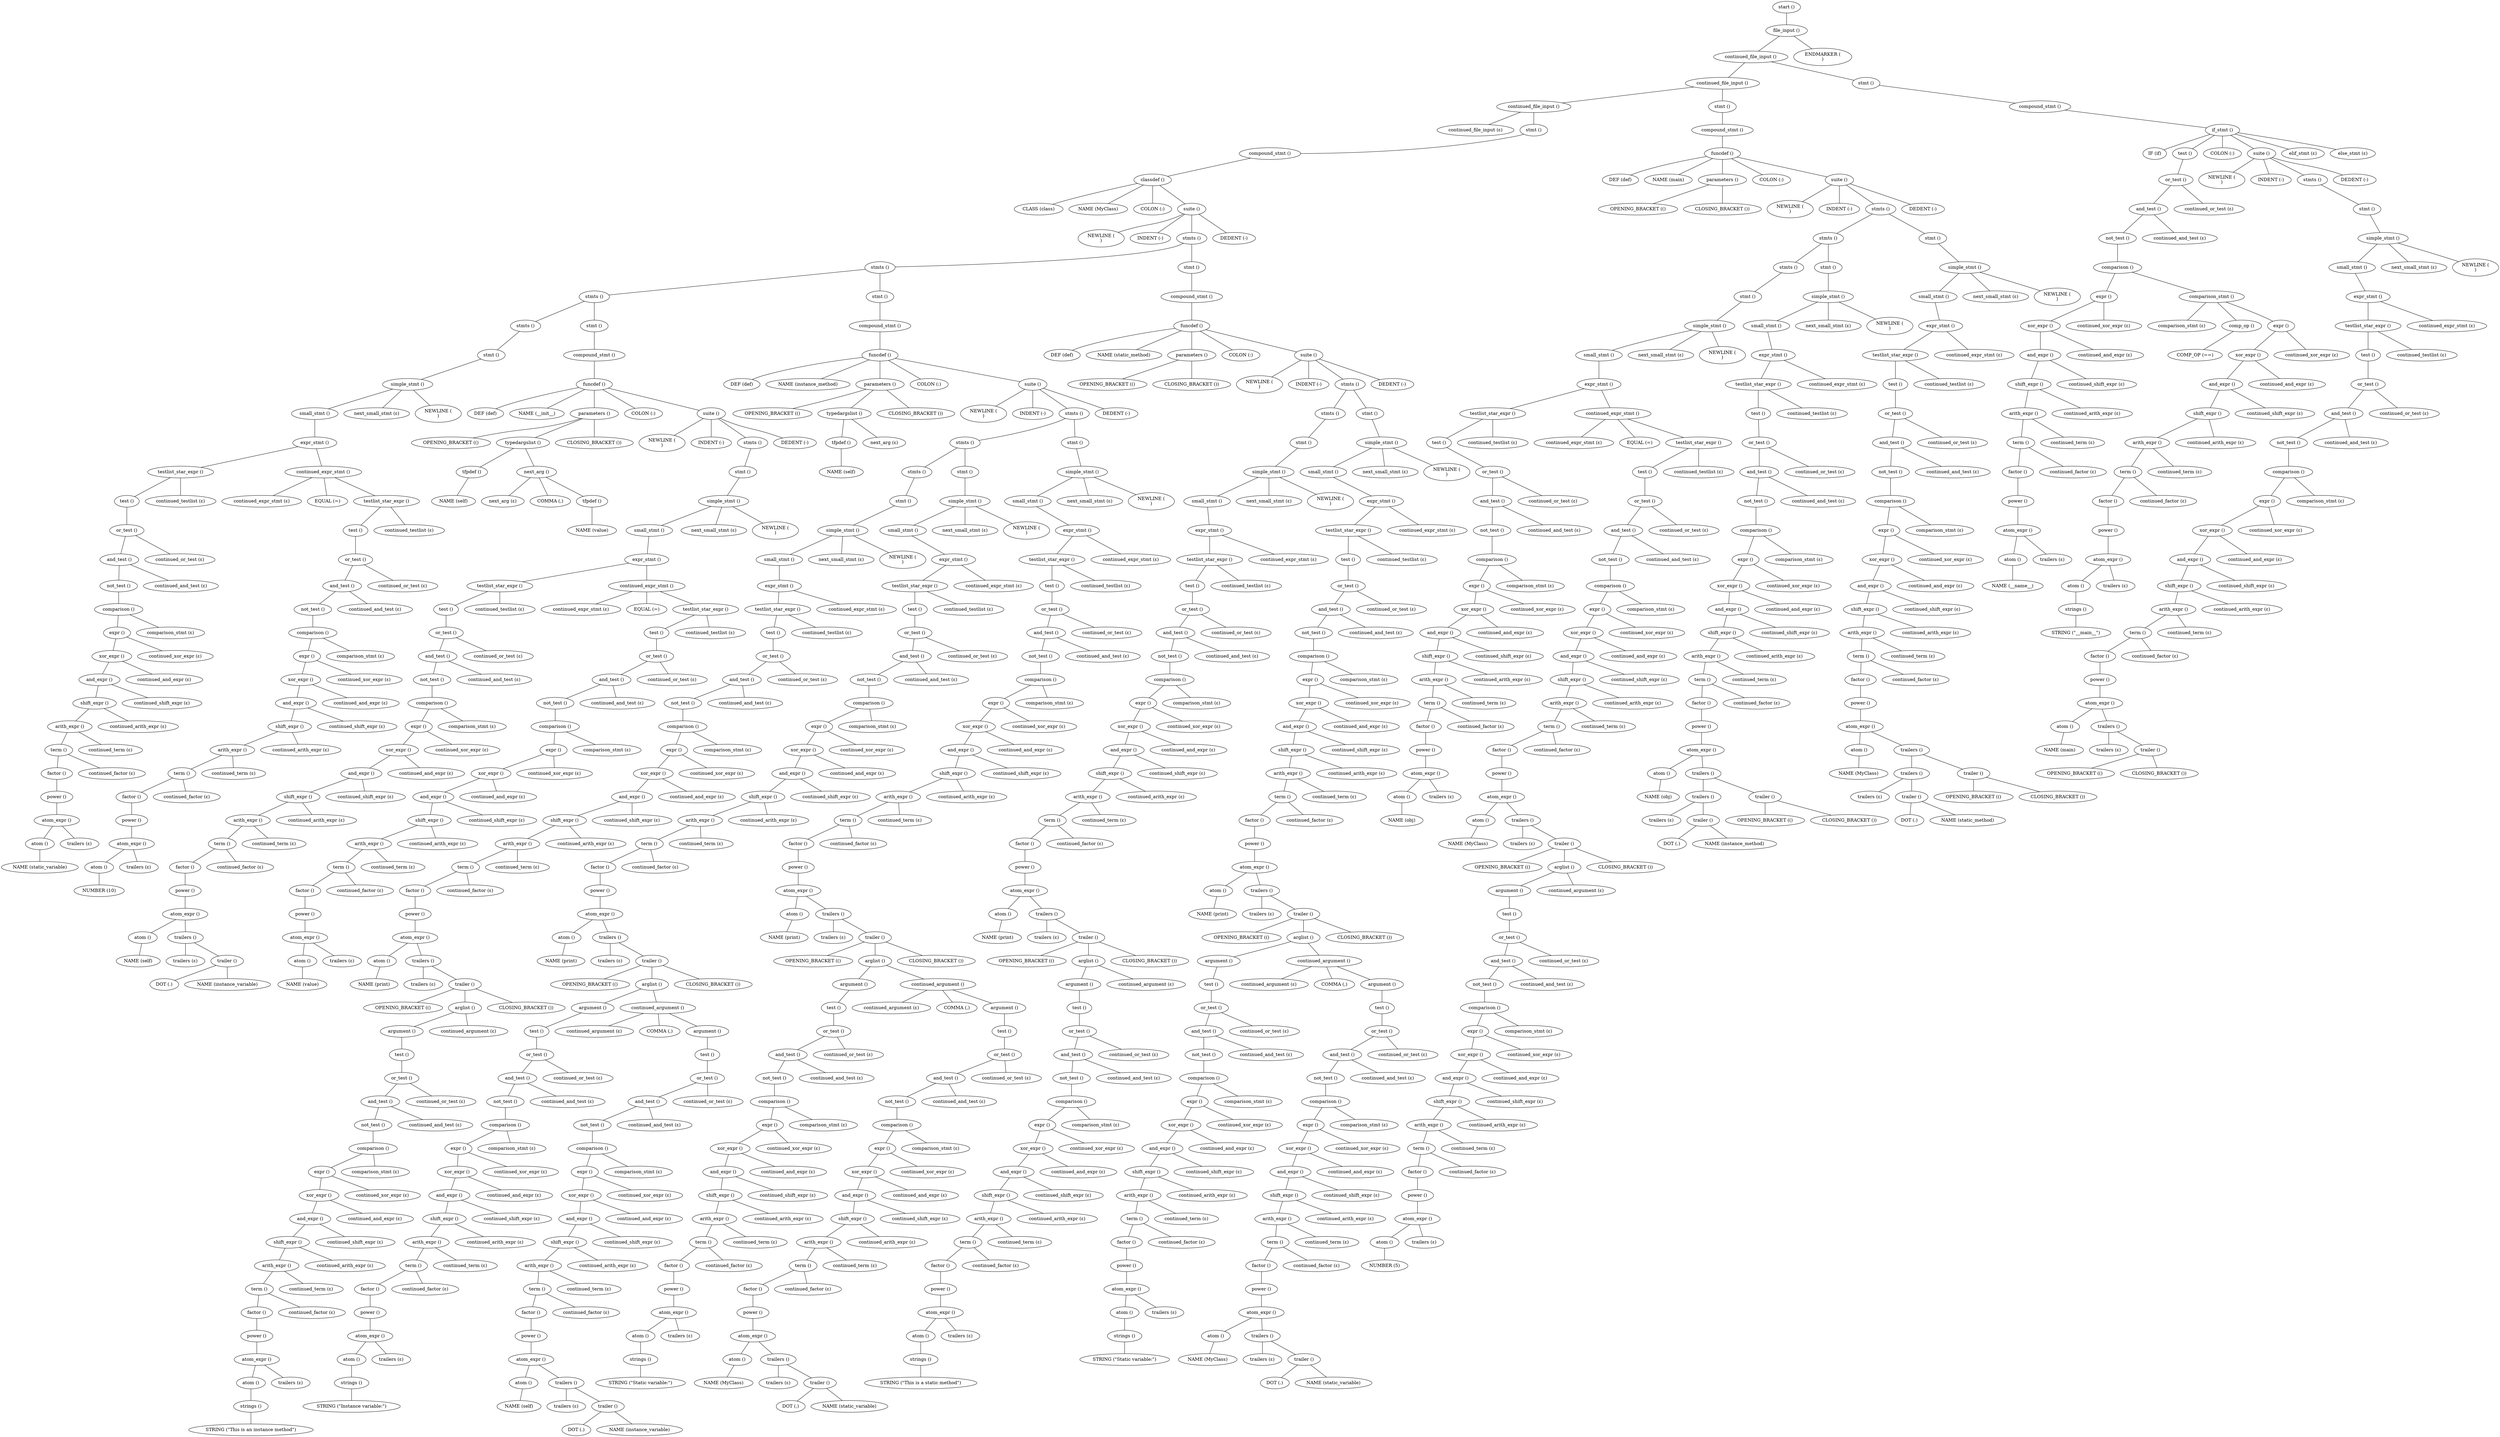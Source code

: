 Graph {
node1 [label="start ()"];
node2 [label="file_input ()"];
node3 [label="continued_file_input ()"];
node4 [label="continued_file_input ()"];
node5 [label="continued_file_input ()"];
node6 [label="continued_file_input (ε)"];
node7 [label="stmt ()"];
node8 [label="compound_stmt ()"];
node9 [label="classdef ()"];
node10 [label="CLASS (class)"];
node11 [label="NAME (MyClass)"];
node12 [label="COLON (:)"];
node13 [label="suite ()"];
node14 [label="NEWLINE (
)"];
node15 [label="INDENT (-)"];
node16 [label="stmts ()"];
node17 [label="stmts ()"];
node18 [label="stmts ()"];
node19 [label="stmts ()"];
node20 [label="stmt ()"];
node21 [label="simple_stmt ()"];
node22 [label="small_stmt ()"];
node23 [label="expr_stmt ()"];
node24 [label="testlist_star_expr ()"];
node25 [label="test ()"];
node26 [label="or_test ()"];
node27 [label="and_test ()"];
node28 [label="not_test ()"];
node29 [label="comparison ()"];
node30 [label="expr ()"];
node31 [label="xor_expr ()"];
node32 [label="and_expr ()"];
node33 [label="shift_expr ()"];
node34 [label="arith_expr ()"];
node35 [label="term ()"];
node36 [label="factor ()"];
node37 [label="power ()"];
node38 [label="atom_expr ()"];
node39 [label="atom ()"];
node40 [label="NAME (static_variable)"];
node41 [label="trailers (ε)"];
node42 [label="continued_factor (ε)"];
node43 [label="continued_term (ε)"];
node44 [label="continued_arith_expr (ε)"];
node45 [label="continued_shift_expr (ε)"];
node46 [label="continued_and_expr (ε)"];
node47 [label="continued_xor_expr (ε)"];
node48 [label="comparison_stmt (ε)"];
node49 [label="continued_and_test (ε)"];
node50 [label="continued_or_test (ε)"];
node51 [label="continued_testlist (ε)"];
node52 [label="continued_expr_stmt ()"];
node53 [label="continued_expr_stmt (ε)"];
node54 [label="EQUAL (=)"];
node55 [label="testlist_star_expr ()"];
node56 [label="test ()"];
node57 [label="or_test ()"];
node58 [label="and_test ()"];
node59 [label="not_test ()"];
node60 [label="comparison ()"];
node61 [label="expr ()"];
node62 [label="xor_expr ()"];
node63 [label="and_expr ()"];
node64 [label="shift_expr ()"];
node65 [label="arith_expr ()"];
node66 [label="term ()"];
node67 [label="factor ()"];
node68 [label="power ()"];
node69 [label="atom_expr ()"];
node70 [label="atom ()"];
node71 [label="NUMBER (10)"];
node72 [label="trailers (ε)"];
node73 [label="continued_factor (ε)"];
node74 [label="continued_term (ε)"];
node75 [label="continued_arith_expr (ε)"];
node76 [label="continued_shift_expr (ε)"];
node77 [label="continued_and_expr (ε)"];
node78 [label="continued_xor_expr (ε)"];
node79 [label="comparison_stmt (ε)"];
node80 [label="continued_and_test (ε)"];
node81 [label="continued_or_test (ε)"];
node82 [label="continued_testlist (ε)"];
node83 [label="next_small_stmt (ε)"];
node84 [label="NEWLINE (
)"];
node85 [label="stmt ()"];
node86 [label="compound_stmt ()"];
node87 [label="funcdef ()"];
node88 [label="DEF (def)"];
node89 [label="NAME (__init__)"];
node90 [label="parameters ()"];
node91 [label="OPENING_BRACKET (()"];
node92 [label="typedargslist ()"];
node93 [label="tfpdef ()"];
node94 [label="NAME (self)"];
node95 [label="next_arg ()"];
node96 [label="next_arg (ε)"];
node97 [label="COMMA (,)"];
node98 [label="tfpdef ()"];
node99 [label="NAME (value)"];
node100 [label="CLOSING_BRACKET ())"];
node101 [label="COLON (:)"];
node102 [label="suite ()"];
node103 [label="NEWLINE (
)"];
node104 [label="INDENT (-)"];
node105 [label="stmts ()"];
node106 [label="stmt ()"];
node107 [label="simple_stmt ()"];
node108 [label="small_stmt ()"];
node109 [label="expr_stmt ()"];
node110 [label="testlist_star_expr ()"];
node111 [label="test ()"];
node112 [label="or_test ()"];
node113 [label="and_test ()"];
node114 [label="not_test ()"];
node115 [label="comparison ()"];
node116 [label="expr ()"];
node117 [label="xor_expr ()"];
node118 [label="and_expr ()"];
node119 [label="shift_expr ()"];
node120 [label="arith_expr ()"];
node121 [label="term ()"];
node122 [label="factor ()"];
node123 [label="power ()"];
node124 [label="atom_expr ()"];
node125 [label="atom ()"];
node126 [label="NAME (self)"];
node127 [label="trailers ()"];
node128 [label="trailers (ε)"];
node129 [label="trailer ()"];
node130 [label="DOT (.)"];
node131 [label="NAME (instance_variable)"];
node132 [label="continued_factor (ε)"];
node133 [label="continued_term (ε)"];
node134 [label="continued_arith_expr (ε)"];
node135 [label="continued_shift_expr (ε)"];
node136 [label="continued_and_expr (ε)"];
node137 [label="continued_xor_expr (ε)"];
node138 [label="comparison_stmt (ε)"];
node139 [label="continued_and_test (ε)"];
node140 [label="continued_or_test (ε)"];
node141 [label="continued_testlist (ε)"];
node142 [label="continued_expr_stmt ()"];
node143 [label="continued_expr_stmt (ε)"];
node144 [label="EQUAL (=)"];
node145 [label="testlist_star_expr ()"];
node146 [label="test ()"];
node147 [label="or_test ()"];
node148 [label="and_test ()"];
node149 [label="not_test ()"];
node150 [label="comparison ()"];
node151 [label="expr ()"];
node152 [label="xor_expr ()"];
node153 [label="and_expr ()"];
node154 [label="shift_expr ()"];
node155 [label="arith_expr ()"];
node156 [label="term ()"];
node157 [label="factor ()"];
node158 [label="power ()"];
node159 [label="atom_expr ()"];
node160 [label="atom ()"];
node161 [label="NAME (value)"];
node162 [label="trailers (ε)"];
node163 [label="continued_factor (ε)"];
node164 [label="continued_term (ε)"];
node165 [label="continued_arith_expr (ε)"];
node166 [label="continued_shift_expr (ε)"];
node167 [label="continued_and_expr (ε)"];
node168 [label="continued_xor_expr (ε)"];
node169 [label="comparison_stmt (ε)"];
node170 [label="continued_and_test (ε)"];
node171 [label="continued_or_test (ε)"];
node172 [label="continued_testlist (ε)"];
node173 [label="next_small_stmt (ε)"];
node174 [label="NEWLINE (
)"];
node175 [label="DEDENT (-)"];
node176 [label="stmt ()"];
node177 [label="compound_stmt ()"];
node178 [label="funcdef ()"];
node179 [label="DEF (def)"];
node180 [label="NAME (instance_method)"];
node181 [label="parameters ()"];
node182 [label="OPENING_BRACKET (()"];
node183 [label="typedargslist ()"];
node184 [label="tfpdef ()"];
node185 [label="NAME (self)"];
node186 [label="next_arg (ε)"];
node187 [label="CLOSING_BRACKET ())"];
node188 [label="COLON (:)"];
node189 [label="suite ()"];
node190 [label="NEWLINE (
)"];
node191 [label="INDENT (-)"];
node192 [label="stmts ()"];
node193 [label="stmts ()"];
node194 [label="stmts ()"];
node195 [label="stmt ()"];
node196 [label="simple_stmt ()"];
node197 [label="small_stmt ()"];
node198 [label="expr_stmt ()"];
node199 [label="testlist_star_expr ()"];
node200 [label="test ()"];
node201 [label="or_test ()"];
node202 [label="and_test ()"];
node203 [label="not_test ()"];
node204 [label="comparison ()"];
node205 [label="expr ()"];
node206 [label="xor_expr ()"];
node207 [label="and_expr ()"];
node208 [label="shift_expr ()"];
node209 [label="arith_expr ()"];
node210 [label="term ()"];
node211 [label="factor ()"];
node212 [label="power ()"];
node213 [label="atom_expr ()"];
node214 [label="atom ()"];
node215 [label="NAME (print)"];
node216 [label="trailers ()"];
node217 [label="trailers (ε)"];
node218 [label="trailer ()"];
node219 [label="OPENING_BRACKET (()"];
node220 [label="arglist ()"];
node221 [label="argument ()"];
node222 [label="test ()"];
node223 [label="or_test ()"];
node224 [label="and_test ()"];
node225 [label="not_test ()"];
node226 [label="comparison ()"];
node227 [label="expr ()"];
node228 [label="xor_expr ()"];
node229 [label="and_expr ()"];
node230 [label="shift_expr ()"];
node231 [label="arith_expr ()"];
node232 [label="term ()"];
node233 [label="factor ()"];
node234 [label="power ()"];
node235 [label="atom_expr ()"];
node236 [label="atom ()"];
node237 [label="strings ()"];
node238 [label="STRING (&quot;This is an instance method&quot;)"];
node239 [label="trailers (ε)"];
node240 [label="continued_factor (ε)"];
node241 [label="continued_term (ε)"];
node242 [label="continued_arith_expr (ε)"];
node243 [label="continued_shift_expr (ε)"];
node244 [label="continued_and_expr (ε)"];
node245 [label="continued_xor_expr (ε)"];
node246 [label="comparison_stmt (ε)"];
node247 [label="continued_and_test (ε)"];
node248 [label="continued_or_test (ε)"];
node249 [label="continued_argument (ε)"];
node250 [label="CLOSING_BRACKET ())"];
node251 [label="continued_factor (ε)"];
node252 [label="continued_term (ε)"];
node253 [label="continued_arith_expr (ε)"];
node254 [label="continued_shift_expr (ε)"];
node255 [label="continued_and_expr (ε)"];
node256 [label="continued_xor_expr (ε)"];
node257 [label="comparison_stmt (ε)"];
node258 [label="continued_and_test (ε)"];
node259 [label="continued_or_test (ε)"];
node260 [label="continued_testlist (ε)"];
node261 [label="continued_expr_stmt (ε)"];
node262 [label="next_small_stmt (ε)"];
node263 [label="NEWLINE (
)"];
node264 [label="stmt ()"];
node265 [label="simple_stmt ()"];
node266 [label="small_stmt ()"];
node267 [label="expr_stmt ()"];
node268 [label="testlist_star_expr ()"];
node269 [label="test ()"];
node270 [label="or_test ()"];
node271 [label="and_test ()"];
node272 [label="not_test ()"];
node273 [label="comparison ()"];
node274 [label="expr ()"];
node275 [label="xor_expr ()"];
node276 [label="and_expr ()"];
node277 [label="shift_expr ()"];
node278 [label="arith_expr ()"];
node279 [label="term ()"];
node280 [label="factor ()"];
node281 [label="power ()"];
node282 [label="atom_expr ()"];
node283 [label="atom ()"];
node284 [label="NAME (print)"];
node285 [label="trailers ()"];
node286 [label="trailers (ε)"];
node287 [label="trailer ()"];
node288 [label="OPENING_BRACKET (()"];
node289 [label="arglist ()"];
node290 [label="argument ()"];
node291 [label="test ()"];
node292 [label="or_test ()"];
node293 [label="and_test ()"];
node294 [label="not_test ()"];
node295 [label="comparison ()"];
node296 [label="expr ()"];
node297 [label="xor_expr ()"];
node298 [label="and_expr ()"];
node299 [label="shift_expr ()"];
node300 [label="arith_expr ()"];
node301 [label="term ()"];
node302 [label="factor ()"];
node303 [label="power ()"];
node304 [label="atom_expr ()"];
node305 [label="atom ()"];
node306 [label="strings ()"];
node307 [label="STRING (&quot;Instance variable:&quot;)"];
node308 [label="trailers (ε)"];
node309 [label="continued_factor (ε)"];
node310 [label="continued_term (ε)"];
node311 [label="continued_arith_expr (ε)"];
node312 [label="continued_shift_expr (ε)"];
node313 [label="continued_and_expr (ε)"];
node314 [label="continued_xor_expr (ε)"];
node315 [label="comparison_stmt (ε)"];
node316 [label="continued_and_test (ε)"];
node317 [label="continued_or_test (ε)"];
node318 [label="continued_argument ()"];
node319 [label="continued_argument (ε)"];
node320 [label="COMMA (,)"];
node321 [label="argument ()"];
node322 [label="test ()"];
node323 [label="or_test ()"];
node324 [label="and_test ()"];
node325 [label="not_test ()"];
node326 [label="comparison ()"];
node327 [label="expr ()"];
node328 [label="xor_expr ()"];
node329 [label="and_expr ()"];
node330 [label="shift_expr ()"];
node331 [label="arith_expr ()"];
node332 [label="term ()"];
node333 [label="factor ()"];
node334 [label="power ()"];
node335 [label="atom_expr ()"];
node336 [label="atom ()"];
node337 [label="NAME (self)"];
node338 [label="trailers ()"];
node339 [label="trailers (ε)"];
node340 [label="trailer ()"];
node341 [label="DOT (.)"];
node342 [label="NAME (instance_variable)"];
node343 [label="continued_factor (ε)"];
node344 [label="continued_term (ε)"];
node345 [label="continued_arith_expr (ε)"];
node346 [label="continued_shift_expr (ε)"];
node347 [label="continued_and_expr (ε)"];
node348 [label="continued_xor_expr (ε)"];
node349 [label="comparison_stmt (ε)"];
node350 [label="continued_and_test (ε)"];
node351 [label="continued_or_test (ε)"];
node352 [label="CLOSING_BRACKET ())"];
node353 [label="continued_factor (ε)"];
node354 [label="continued_term (ε)"];
node355 [label="continued_arith_expr (ε)"];
node356 [label="continued_shift_expr (ε)"];
node357 [label="continued_and_expr (ε)"];
node358 [label="continued_xor_expr (ε)"];
node359 [label="comparison_stmt (ε)"];
node360 [label="continued_and_test (ε)"];
node361 [label="continued_or_test (ε)"];
node362 [label="continued_testlist (ε)"];
node363 [label="continued_expr_stmt (ε)"];
node364 [label="next_small_stmt (ε)"];
node365 [label="NEWLINE (
)"];
node366 [label="stmt ()"];
node367 [label="simple_stmt ()"];
node368 [label="small_stmt ()"];
node369 [label="expr_stmt ()"];
node370 [label="testlist_star_expr ()"];
node371 [label="test ()"];
node372 [label="or_test ()"];
node373 [label="and_test ()"];
node374 [label="not_test ()"];
node375 [label="comparison ()"];
node376 [label="expr ()"];
node377 [label="xor_expr ()"];
node378 [label="and_expr ()"];
node379 [label="shift_expr ()"];
node380 [label="arith_expr ()"];
node381 [label="term ()"];
node382 [label="factor ()"];
node383 [label="power ()"];
node384 [label="atom_expr ()"];
node385 [label="atom ()"];
node386 [label="NAME (print)"];
node387 [label="trailers ()"];
node388 [label="trailers (ε)"];
node389 [label="trailer ()"];
node390 [label="OPENING_BRACKET (()"];
node391 [label="arglist ()"];
node392 [label="argument ()"];
node393 [label="test ()"];
node394 [label="or_test ()"];
node395 [label="and_test ()"];
node396 [label="not_test ()"];
node397 [label="comparison ()"];
node398 [label="expr ()"];
node399 [label="xor_expr ()"];
node400 [label="and_expr ()"];
node401 [label="shift_expr ()"];
node402 [label="arith_expr ()"];
node403 [label="term ()"];
node404 [label="factor ()"];
node405 [label="power ()"];
node406 [label="atom_expr ()"];
node407 [label="atom ()"];
node408 [label="strings ()"];
node409 [label="STRING (&quot;Static variable:&quot;)"];
node410 [label="trailers (ε)"];
node411 [label="continued_factor (ε)"];
node412 [label="continued_term (ε)"];
node413 [label="continued_arith_expr (ε)"];
node414 [label="continued_shift_expr (ε)"];
node415 [label="continued_and_expr (ε)"];
node416 [label="continued_xor_expr (ε)"];
node417 [label="comparison_stmt (ε)"];
node418 [label="continued_and_test (ε)"];
node419 [label="continued_or_test (ε)"];
node420 [label="continued_argument ()"];
node421 [label="continued_argument (ε)"];
node422 [label="COMMA (,)"];
node423 [label="argument ()"];
node424 [label="test ()"];
node425 [label="or_test ()"];
node426 [label="and_test ()"];
node427 [label="not_test ()"];
node428 [label="comparison ()"];
node429 [label="expr ()"];
node430 [label="xor_expr ()"];
node431 [label="and_expr ()"];
node432 [label="shift_expr ()"];
node433 [label="arith_expr ()"];
node434 [label="term ()"];
node435 [label="factor ()"];
node436 [label="power ()"];
node437 [label="atom_expr ()"];
node438 [label="atom ()"];
node439 [label="NAME (MyClass)"];
node440 [label="trailers ()"];
node441 [label="trailers (ε)"];
node442 [label="trailer ()"];
node443 [label="DOT (.)"];
node444 [label="NAME (static_variable)"];
node445 [label="continued_factor (ε)"];
node446 [label="continued_term (ε)"];
node447 [label="continued_arith_expr (ε)"];
node448 [label="continued_shift_expr (ε)"];
node449 [label="continued_and_expr (ε)"];
node450 [label="continued_xor_expr (ε)"];
node451 [label="comparison_stmt (ε)"];
node452 [label="continued_and_test (ε)"];
node453 [label="continued_or_test (ε)"];
node454 [label="CLOSING_BRACKET ())"];
node455 [label="continued_factor (ε)"];
node456 [label="continued_term (ε)"];
node457 [label="continued_arith_expr (ε)"];
node458 [label="continued_shift_expr (ε)"];
node459 [label="continued_and_expr (ε)"];
node460 [label="continued_xor_expr (ε)"];
node461 [label="comparison_stmt (ε)"];
node462 [label="continued_and_test (ε)"];
node463 [label="continued_or_test (ε)"];
node464 [label="continued_testlist (ε)"];
node465 [label="continued_expr_stmt (ε)"];
node466 [label="next_small_stmt (ε)"];
node467 [label="NEWLINE (
)"];
node468 [label="DEDENT (-)"];
node469 [label="stmt ()"];
node470 [label="compound_stmt ()"];
node471 [label="funcdef ()"];
node472 [label="DEF (def)"];
node473 [label="NAME (static_method)"];
node474 [label="parameters ()"];
node475 [label="OPENING_BRACKET (()"];
node476 [label="CLOSING_BRACKET ())"];
node477 [label="COLON (:)"];
node478 [label="suite ()"];
node479 [label="NEWLINE (
)"];
node480 [label="INDENT (-)"];
node481 [label="stmts ()"];
node482 [label="stmts ()"];
node483 [label="stmt ()"];
node484 [label="simple_stmt ()"];
node485 [label="small_stmt ()"];
node486 [label="expr_stmt ()"];
node487 [label="testlist_star_expr ()"];
node488 [label="test ()"];
node489 [label="or_test ()"];
node490 [label="and_test ()"];
node491 [label="not_test ()"];
node492 [label="comparison ()"];
node493 [label="expr ()"];
node494 [label="xor_expr ()"];
node495 [label="and_expr ()"];
node496 [label="shift_expr ()"];
node497 [label="arith_expr ()"];
node498 [label="term ()"];
node499 [label="factor ()"];
node500 [label="power ()"];
node501 [label="atom_expr ()"];
node502 [label="atom ()"];
node503 [label="NAME (print)"];
node504 [label="trailers ()"];
node505 [label="trailers (ε)"];
node506 [label="trailer ()"];
node507 [label="OPENING_BRACKET (()"];
node508 [label="arglist ()"];
node509 [label="argument ()"];
node510 [label="test ()"];
node511 [label="or_test ()"];
node512 [label="and_test ()"];
node513 [label="not_test ()"];
node514 [label="comparison ()"];
node515 [label="expr ()"];
node516 [label="xor_expr ()"];
node517 [label="and_expr ()"];
node518 [label="shift_expr ()"];
node519 [label="arith_expr ()"];
node520 [label="term ()"];
node521 [label="factor ()"];
node522 [label="power ()"];
node523 [label="atom_expr ()"];
node524 [label="atom ()"];
node525 [label="strings ()"];
node526 [label="STRING (&quot;This is a static method&quot;)"];
node527 [label="trailers (ε)"];
node528 [label="continued_factor (ε)"];
node529 [label="continued_term (ε)"];
node530 [label="continued_arith_expr (ε)"];
node531 [label="continued_shift_expr (ε)"];
node532 [label="continued_and_expr (ε)"];
node533 [label="continued_xor_expr (ε)"];
node534 [label="comparison_stmt (ε)"];
node535 [label="continued_and_test (ε)"];
node536 [label="continued_or_test (ε)"];
node537 [label="continued_argument (ε)"];
node538 [label="CLOSING_BRACKET ())"];
node539 [label="continued_factor (ε)"];
node540 [label="continued_term (ε)"];
node541 [label="continued_arith_expr (ε)"];
node542 [label="continued_shift_expr (ε)"];
node543 [label="continued_and_expr (ε)"];
node544 [label="continued_xor_expr (ε)"];
node545 [label="comparison_stmt (ε)"];
node546 [label="continued_and_test (ε)"];
node547 [label="continued_or_test (ε)"];
node548 [label="continued_testlist (ε)"];
node549 [label="continued_expr_stmt (ε)"];
node550 [label="next_small_stmt (ε)"];
node551 [label="NEWLINE (
)"];
node552 [label="stmt ()"];
node553 [label="simple_stmt ()"];
node554 [label="small_stmt ()"];
node555 [label="expr_stmt ()"];
node556 [label="testlist_star_expr ()"];
node557 [label="test ()"];
node558 [label="or_test ()"];
node559 [label="and_test ()"];
node560 [label="not_test ()"];
node561 [label="comparison ()"];
node562 [label="expr ()"];
node563 [label="xor_expr ()"];
node564 [label="and_expr ()"];
node565 [label="shift_expr ()"];
node566 [label="arith_expr ()"];
node567 [label="term ()"];
node568 [label="factor ()"];
node569 [label="power ()"];
node570 [label="atom_expr ()"];
node571 [label="atom ()"];
node572 [label="NAME (print)"];
node573 [label="trailers ()"];
node574 [label="trailers (ε)"];
node575 [label="trailer ()"];
node576 [label="OPENING_BRACKET (()"];
node577 [label="arglist ()"];
node578 [label="argument ()"];
node579 [label="test ()"];
node580 [label="or_test ()"];
node581 [label="and_test ()"];
node582 [label="not_test ()"];
node583 [label="comparison ()"];
node584 [label="expr ()"];
node585 [label="xor_expr ()"];
node586 [label="and_expr ()"];
node587 [label="shift_expr ()"];
node588 [label="arith_expr ()"];
node589 [label="term ()"];
node590 [label="factor ()"];
node591 [label="power ()"];
node592 [label="atom_expr ()"];
node593 [label="atom ()"];
node594 [label="strings ()"];
node595 [label="STRING (&quot;Static variable:&quot;)"];
node596 [label="trailers (ε)"];
node597 [label="continued_factor (ε)"];
node598 [label="continued_term (ε)"];
node599 [label="continued_arith_expr (ε)"];
node600 [label="continued_shift_expr (ε)"];
node601 [label="continued_and_expr (ε)"];
node602 [label="continued_xor_expr (ε)"];
node603 [label="comparison_stmt (ε)"];
node604 [label="continued_and_test (ε)"];
node605 [label="continued_or_test (ε)"];
node606 [label="continued_argument ()"];
node607 [label="continued_argument (ε)"];
node608 [label="COMMA (,)"];
node609 [label="argument ()"];
node610 [label="test ()"];
node611 [label="or_test ()"];
node612 [label="and_test ()"];
node613 [label="not_test ()"];
node614 [label="comparison ()"];
node615 [label="expr ()"];
node616 [label="xor_expr ()"];
node617 [label="and_expr ()"];
node618 [label="shift_expr ()"];
node619 [label="arith_expr ()"];
node620 [label="term ()"];
node621 [label="factor ()"];
node622 [label="power ()"];
node623 [label="atom_expr ()"];
node624 [label="atom ()"];
node625 [label="NAME (MyClass)"];
node626 [label="trailers ()"];
node627 [label="trailers (ε)"];
node628 [label="trailer ()"];
node629 [label="DOT (.)"];
node630 [label="NAME (static_variable)"];
node631 [label="continued_factor (ε)"];
node632 [label="continued_term (ε)"];
node633 [label="continued_arith_expr (ε)"];
node634 [label="continued_shift_expr (ε)"];
node635 [label="continued_and_expr (ε)"];
node636 [label="continued_xor_expr (ε)"];
node637 [label="comparison_stmt (ε)"];
node638 [label="continued_and_test (ε)"];
node639 [label="continued_or_test (ε)"];
node640 [label="CLOSING_BRACKET ())"];
node641 [label="continued_factor (ε)"];
node642 [label="continued_term (ε)"];
node643 [label="continued_arith_expr (ε)"];
node644 [label="continued_shift_expr (ε)"];
node645 [label="continued_and_expr (ε)"];
node646 [label="continued_xor_expr (ε)"];
node647 [label="comparison_stmt (ε)"];
node648 [label="continued_and_test (ε)"];
node649 [label="continued_or_test (ε)"];
node650 [label="continued_testlist (ε)"];
node651 [label="continued_expr_stmt (ε)"];
node652 [label="next_small_stmt (ε)"];
node653 [label="NEWLINE (
)"];
node654 [label="DEDENT (-)"];
node655 [label="DEDENT (-)"];
node656 [label="stmt ()"];
node657 [label="compound_stmt ()"];
node658 [label="funcdef ()"];
node659 [label="DEF (def)"];
node660 [label="NAME (main)"];
node661 [label="parameters ()"];
node662 [label="OPENING_BRACKET (()"];
node663 [label="CLOSING_BRACKET ())"];
node664 [label="COLON (:)"];
node665 [label="suite ()"];
node666 [label="NEWLINE (
)"];
node667 [label="INDENT (-)"];
node668 [label="stmts ()"];
node669 [label="stmts ()"];
node670 [label="stmts ()"];
node671 [label="stmt ()"];
node672 [label="simple_stmt ()"];
node673 [label="small_stmt ()"];
node674 [label="expr_stmt ()"];
node675 [label="testlist_star_expr ()"];
node676 [label="test ()"];
node677 [label="or_test ()"];
node678 [label="and_test ()"];
node679 [label="not_test ()"];
node680 [label="comparison ()"];
node681 [label="expr ()"];
node682 [label="xor_expr ()"];
node683 [label="and_expr ()"];
node684 [label="shift_expr ()"];
node685 [label="arith_expr ()"];
node686 [label="term ()"];
node687 [label="factor ()"];
node688 [label="power ()"];
node689 [label="atom_expr ()"];
node690 [label="atom ()"];
node691 [label="NAME (obj)"];
node692 [label="trailers (ε)"];
node693 [label="continued_factor (ε)"];
node694 [label="continued_term (ε)"];
node695 [label="continued_arith_expr (ε)"];
node696 [label="continued_shift_expr (ε)"];
node697 [label="continued_and_expr (ε)"];
node698 [label="continued_xor_expr (ε)"];
node699 [label="comparison_stmt (ε)"];
node700 [label="continued_and_test (ε)"];
node701 [label="continued_or_test (ε)"];
node702 [label="continued_testlist (ε)"];
node703 [label="continued_expr_stmt ()"];
node704 [label="continued_expr_stmt (ε)"];
node705 [label="EQUAL (=)"];
node706 [label="testlist_star_expr ()"];
node707 [label="test ()"];
node708 [label="or_test ()"];
node709 [label="and_test ()"];
node710 [label="not_test ()"];
node711 [label="comparison ()"];
node712 [label="expr ()"];
node713 [label="xor_expr ()"];
node714 [label="and_expr ()"];
node715 [label="shift_expr ()"];
node716 [label="arith_expr ()"];
node717 [label="term ()"];
node718 [label="factor ()"];
node719 [label="power ()"];
node720 [label="atom_expr ()"];
node721 [label="atom ()"];
node722 [label="NAME (MyClass)"];
node723 [label="trailers ()"];
node724 [label="trailers (ε)"];
node725 [label="trailer ()"];
node726 [label="OPENING_BRACKET (()"];
node727 [label="arglist ()"];
node728 [label="argument ()"];
node729 [label="test ()"];
node730 [label="or_test ()"];
node731 [label="and_test ()"];
node732 [label="not_test ()"];
node733 [label="comparison ()"];
node734 [label="expr ()"];
node735 [label="xor_expr ()"];
node736 [label="and_expr ()"];
node737 [label="shift_expr ()"];
node738 [label="arith_expr ()"];
node739 [label="term ()"];
node740 [label="factor ()"];
node741 [label="power ()"];
node742 [label="atom_expr ()"];
node743 [label="atom ()"];
node744 [label="NUMBER (5)"];
node745 [label="trailers (ε)"];
node746 [label="continued_factor (ε)"];
node747 [label="continued_term (ε)"];
node748 [label="continued_arith_expr (ε)"];
node749 [label="continued_shift_expr (ε)"];
node750 [label="continued_and_expr (ε)"];
node751 [label="continued_xor_expr (ε)"];
node752 [label="comparison_stmt (ε)"];
node753 [label="continued_and_test (ε)"];
node754 [label="continued_or_test (ε)"];
node755 [label="continued_argument (ε)"];
node756 [label="CLOSING_BRACKET ())"];
node757 [label="continued_factor (ε)"];
node758 [label="continued_term (ε)"];
node759 [label="continued_arith_expr (ε)"];
node760 [label="continued_shift_expr (ε)"];
node761 [label="continued_and_expr (ε)"];
node762 [label="continued_xor_expr (ε)"];
node763 [label="comparison_stmt (ε)"];
node764 [label="continued_and_test (ε)"];
node765 [label="continued_or_test (ε)"];
node766 [label="continued_testlist (ε)"];
node767 [label="next_small_stmt (ε)"];
node768 [label="NEWLINE (
)"];
node769 [label="stmt ()"];
node770 [label="simple_stmt ()"];
node771 [label="small_stmt ()"];
node772 [label="expr_stmt ()"];
node773 [label="testlist_star_expr ()"];
node774 [label="test ()"];
node775 [label="or_test ()"];
node776 [label="and_test ()"];
node777 [label="not_test ()"];
node778 [label="comparison ()"];
node779 [label="expr ()"];
node780 [label="xor_expr ()"];
node781 [label="and_expr ()"];
node782 [label="shift_expr ()"];
node783 [label="arith_expr ()"];
node784 [label="term ()"];
node785 [label="factor ()"];
node786 [label="power ()"];
node787 [label="atom_expr ()"];
node788 [label="atom ()"];
node789 [label="NAME (obj)"];
node790 [label="trailers ()"];
node791 [label="trailers ()"];
node792 [label="trailers (ε)"];
node793 [label="trailer ()"];
node794 [label="DOT (.)"];
node795 [label="NAME (instance_method)"];
node796 [label="trailer ()"];
node797 [label="OPENING_BRACKET (()"];
node798 [label="CLOSING_BRACKET ())"];
node799 [label="continued_factor (ε)"];
node800 [label="continued_term (ε)"];
node801 [label="continued_arith_expr (ε)"];
node802 [label="continued_shift_expr (ε)"];
node803 [label="continued_and_expr (ε)"];
node804 [label="continued_xor_expr (ε)"];
node805 [label="comparison_stmt (ε)"];
node806 [label="continued_and_test (ε)"];
node807 [label="continued_or_test (ε)"];
node808 [label="continued_testlist (ε)"];
node809 [label="continued_expr_stmt (ε)"];
node810 [label="next_small_stmt (ε)"];
node811 [label="NEWLINE (
)"];
node812 [label="stmt ()"];
node813 [label="simple_stmt ()"];
node814 [label="small_stmt ()"];
node815 [label="expr_stmt ()"];
node816 [label="testlist_star_expr ()"];
node817 [label="test ()"];
node818 [label="or_test ()"];
node819 [label="and_test ()"];
node820 [label="not_test ()"];
node821 [label="comparison ()"];
node822 [label="expr ()"];
node823 [label="xor_expr ()"];
node824 [label="and_expr ()"];
node825 [label="shift_expr ()"];
node826 [label="arith_expr ()"];
node827 [label="term ()"];
node828 [label="factor ()"];
node829 [label="power ()"];
node830 [label="atom_expr ()"];
node831 [label="atom ()"];
node832 [label="NAME (MyClass)"];
node833 [label="trailers ()"];
node834 [label="trailers ()"];
node835 [label="trailers (ε)"];
node836 [label="trailer ()"];
node837 [label="DOT (.)"];
node838 [label="NAME (static_method)"];
node839 [label="trailer ()"];
node840 [label="OPENING_BRACKET (()"];
node841 [label="CLOSING_BRACKET ())"];
node842 [label="continued_factor (ε)"];
node843 [label="continued_term (ε)"];
node844 [label="continued_arith_expr (ε)"];
node845 [label="continued_shift_expr (ε)"];
node846 [label="continued_and_expr (ε)"];
node847 [label="continued_xor_expr (ε)"];
node848 [label="comparison_stmt (ε)"];
node849 [label="continued_and_test (ε)"];
node850 [label="continued_or_test (ε)"];
node851 [label="continued_testlist (ε)"];
node852 [label="continued_expr_stmt (ε)"];
node853 [label="next_small_stmt (ε)"];
node854 [label="NEWLINE (
)"];
node855 [label="DEDENT (-)"];
node856 [label="stmt ()"];
node857 [label="compound_stmt ()"];
node858 [label="if_stmt ()"];
node859 [label="IF (if)"];
node860 [label="test ()"];
node861 [label="or_test ()"];
node862 [label="and_test ()"];
node863 [label="not_test ()"];
node864 [label="comparison ()"];
node865 [label="expr ()"];
node866 [label="xor_expr ()"];
node867 [label="and_expr ()"];
node868 [label="shift_expr ()"];
node869 [label="arith_expr ()"];
node870 [label="term ()"];
node871 [label="factor ()"];
node872 [label="power ()"];
node873 [label="atom_expr ()"];
node874 [label="atom ()"];
node875 [label="NAME (__name__)"];
node876 [label="trailers (ε)"];
node877 [label="continued_factor (ε)"];
node878 [label="continued_term (ε)"];
node879 [label="continued_arith_expr (ε)"];
node880 [label="continued_shift_expr (ε)"];
node881 [label="continued_and_expr (ε)"];
node882 [label="continued_xor_expr (ε)"];
node883 [label="comparison_stmt ()"];
node884 [label="comparison_stmt (ε)"];
node885 [label="comp_op ()"];
node886 [label="COMP_OP (==)"];
node887 [label="expr ()"];
node888 [label="xor_expr ()"];
node889 [label="and_expr ()"];
node890 [label="shift_expr ()"];
node891 [label="arith_expr ()"];
node892 [label="term ()"];
node893 [label="factor ()"];
node894 [label="power ()"];
node895 [label="atom_expr ()"];
node896 [label="atom ()"];
node897 [label="strings ()"];
node898 [label="STRING (&quot;__main__&quot;)"];
node899 [label="trailers (ε)"];
node900 [label="continued_factor (ε)"];
node901 [label="continued_term (ε)"];
node902 [label="continued_arith_expr (ε)"];
node903 [label="continued_shift_expr (ε)"];
node904 [label="continued_and_expr (ε)"];
node905 [label="continued_xor_expr (ε)"];
node906 [label="continued_and_test (ε)"];
node907 [label="continued_or_test (ε)"];
node908 [label="COLON (:)"];
node909 [label="suite ()"];
node910 [label="NEWLINE (
)"];
node911 [label="INDENT (-)"];
node912 [label="stmts ()"];
node913 [label="stmt ()"];
node914 [label="simple_stmt ()"];
node915 [label="small_stmt ()"];
node916 [label="expr_stmt ()"];
node917 [label="testlist_star_expr ()"];
node918 [label="test ()"];
node919 [label="or_test ()"];
node920 [label="and_test ()"];
node921 [label="not_test ()"];
node922 [label="comparison ()"];
node923 [label="expr ()"];
node924 [label="xor_expr ()"];
node925 [label="and_expr ()"];
node926 [label="shift_expr ()"];
node927 [label="arith_expr ()"];
node928 [label="term ()"];
node929 [label="factor ()"];
node930 [label="power ()"];
node931 [label="atom_expr ()"];
node932 [label="atom ()"];
node933 [label="NAME (main)"];
node934 [label="trailers ()"];
node935 [label="trailers (ε)"];
node936 [label="trailer ()"];
node937 [label="OPENING_BRACKET (()"];
node938 [label="CLOSING_BRACKET ())"];
node939 [label="continued_factor (ε)"];
node940 [label="continued_term (ε)"];
node941 [label="continued_arith_expr (ε)"];
node942 [label="continued_shift_expr (ε)"];
node943 [label="continued_and_expr (ε)"];
node944 [label="continued_xor_expr (ε)"];
node945 [label="comparison_stmt (ε)"];
node946 [label="continued_and_test (ε)"];
node947 [label="continued_or_test (ε)"];
node948 [label="continued_testlist (ε)"];
node949 [label="continued_expr_stmt (ε)"];
node950 [label="next_small_stmt (ε)"];
node951 [label="NEWLINE (
)"];
node952 [label="DEDENT (-)"];
node953 [label="elif_stmt (ε)"];
node954 [label="else_stmt (ε)"];
node955 [label="ENDMARKER (
)"];

node1 -- node2;
node2 -- node3;
node3 -- node4;
node4 -- node5;
node5 -- node6;
node5 -- node7;
node7 -- node8;
node8 -- node9;
node9 -- node10;
node9 -- node11;
node9 -- node12;
node9 -- node13;
node13 -- node14;
node13 -- node15;
node13 -- node16;
node16 -- node17;
node17 -- node18;
node18 -- node19;
node19 -- node20;
node20 -- node21;
node21 -- node22;
node22 -- node23;
node23 -- node24;
node24 -- node25;
node25 -- node26;
node26 -- node27;
node27 -- node28;
node28 -- node29;
node29 -- node30;
node30 -- node31;
node31 -- node32;
node32 -- node33;
node33 -- node34;
node34 -- node35;
node35 -- node36;
node36 -- node37;
node37 -- node38;
node38 -- node39;
node39 -- node40;
node38 -- node41;
node35 -- node42;
node34 -- node43;
node33 -- node44;
node32 -- node45;
node31 -- node46;
node30 -- node47;
node29 -- node48;
node27 -- node49;
node26 -- node50;
node24 -- node51;
node23 -- node52;
node52 -- node53;
node52 -- node54;
node52 -- node55;
node55 -- node56;
node56 -- node57;
node57 -- node58;
node58 -- node59;
node59 -- node60;
node60 -- node61;
node61 -- node62;
node62 -- node63;
node63 -- node64;
node64 -- node65;
node65 -- node66;
node66 -- node67;
node67 -- node68;
node68 -- node69;
node69 -- node70;
node70 -- node71;
node69 -- node72;
node66 -- node73;
node65 -- node74;
node64 -- node75;
node63 -- node76;
node62 -- node77;
node61 -- node78;
node60 -- node79;
node58 -- node80;
node57 -- node81;
node55 -- node82;
node21 -- node83;
node21 -- node84;
node18 -- node85;
node85 -- node86;
node86 -- node87;
node87 -- node88;
node87 -- node89;
node87 -- node90;
node90 -- node91;
node90 -- node92;
node92 -- node93;
node93 -- node94;
node92 -- node95;
node95 -- node96;
node95 -- node97;
node95 -- node98;
node98 -- node99;
node90 -- node100;
node87 -- node101;
node87 -- node102;
node102 -- node103;
node102 -- node104;
node102 -- node105;
node105 -- node106;
node106 -- node107;
node107 -- node108;
node108 -- node109;
node109 -- node110;
node110 -- node111;
node111 -- node112;
node112 -- node113;
node113 -- node114;
node114 -- node115;
node115 -- node116;
node116 -- node117;
node117 -- node118;
node118 -- node119;
node119 -- node120;
node120 -- node121;
node121 -- node122;
node122 -- node123;
node123 -- node124;
node124 -- node125;
node125 -- node126;
node124 -- node127;
node127 -- node128;
node127 -- node129;
node129 -- node130;
node129 -- node131;
node121 -- node132;
node120 -- node133;
node119 -- node134;
node118 -- node135;
node117 -- node136;
node116 -- node137;
node115 -- node138;
node113 -- node139;
node112 -- node140;
node110 -- node141;
node109 -- node142;
node142 -- node143;
node142 -- node144;
node142 -- node145;
node145 -- node146;
node146 -- node147;
node147 -- node148;
node148 -- node149;
node149 -- node150;
node150 -- node151;
node151 -- node152;
node152 -- node153;
node153 -- node154;
node154 -- node155;
node155 -- node156;
node156 -- node157;
node157 -- node158;
node158 -- node159;
node159 -- node160;
node160 -- node161;
node159 -- node162;
node156 -- node163;
node155 -- node164;
node154 -- node165;
node153 -- node166;
node152 -- node167;
node151 -- node168;
node150 -- node169;
node148 -- node170;
node147 -- node171;
node145 -- node172;
node107 -- node173;
node107 -- node174;
node102 -- node175;
node17 -- node176;
node176 -- node177;
node177 -- node178;
node178 -- node179;
node178 -- node180;
node178 -- node181;
node181 -- node182;
node181 -- node183;
node183 -- node184;
node184 -- node185;
node183 -- node186;
node181 -- node187;
node178 -- node188;
node178 -- node189;
node189 -- node190;
node189 -- node191;
node189 -- node192;
node192 -- node193;
node193 -- node194;
node194 -- node195;
node195 -- node196;
node196 -- node197;
node197 -- node198;
node198 -- node199;
node199 -- node200;
node200 -- node201;
node201 -- node202;
node202 -- node203;
node203 -- node204;
node204 -- node205;
node205 -- node206;
node206 -- node207;
node207 -- node208;
node208 -- node209;
node209 -- node210;
node210 -- node211;
node211 -- node212;
node212 -- node213;
node213 -- node214;
node214 -- node215;
node213 -- node216;
node216 -- node217;
node216 -- node218;
node218 -- node219;
node218 -- node220;
node220 -- node221;
node221 -- node222;
node222 -- node223;
node223 -- node224;
node224 -- node225;
node225 -- node226;
node226 -- node227;
node227 -- node228;
node228 -- node229;
node229 -- node230;
node230 -- node231;
node231 -- node232;
node232 -- node233;
node233 -- node234;
node234 -- node235;
node235 -- node236;
node236 -- node237;
node237 -- node238;
node235 -- node239;
node232 -- node240;
node231 -- node241;
node230 -- node242;
node229 -- node243;
node228 -- node244;
node227 -- node245;
node226 -- node246;
node224 -- node247;
node223 -- node248;
node220 -- node249;
node218 -- node250;
node210 -- node251;
node209 -- node252;
node208 -- node253;
node207 -- node254;
node206 -- node255;
node205 -- node256;
node204 -- node257;
node202 -- node258;
node201 -- node259;
node199 -- node260;
node198 -- node261;
node196 -- node262;
node196 -- node263;
node193 -- node264;
node264 -- node265;
node265 -- node266;
node266 -- node267;
node267 -- node268;
node268 -- node269;
node269 -- node270;
node270 -- node271;
node271 -- node272;
node272 -- node273;
node273 -- node274;
node274 -- node275;
node275 -- node276;
node276 -- node277;
node277 -- node278;
node278 -- node279;
node279 -- node280;
node280 -- node281;
node281 -- node282;
node282 -- node283;
node283 -- node284;
node282 -- node285;
node285 -- node286;
node285 -- node287;
node287 -- node288;
node287 -- node289;
node289 -- node290;
node290 -- node291;
node291 -- node292;
node292 -- node293;
node293 -- node294;
node294 -- node295;
node295 -- node296;
node296 -- node297;
node297 -- node298;
node298 -- node299;
node299 -- node300;
node300 -- node301;
node301 -- node302;
node302 -- node303;
node303 -- node304;
node304 -- node305;
node305 -- node306;
node306 -- node307;
node304 -- node308;
node301 -- node309;
node300 -- node310;
node299 -- node311;
node298 -- node312;
node297 -- node313;
node296 -- node314;
node295 -- node315;
node293 -- node316;
node292 -- node317;
node289 -- node318;
node318 -- node319;
node318 -- node320;
node318 -- node321;
node321 -- node322;
node322 -- node323;
node323 -- node324;
node324 -- node325;
node325 -- node326;
node326 -- node327;
node327 -- node328;
node328 -- node329;
node329 -- node330;
node330 -- node331;
node331 -- node332;
node332 -- node333;
node333 -- node334;
node334 -- node335;
node335 -- node336;
node336 -- node337;
node335 -- node338;
node338 -- node339;
node338 -- node340;
node340 -- node341;
node340 -- node342;
node332 -- node343;
node331 -- node344;
node330 -- node345;
node329 -- node346;
node328 -- node347;
node327 -- node348;
node326 -- node349;
node324 -- node350;
node323 -- node351;
node287 -- node352;
node279 -- node353;
node278 -- node354;
node277 -- node355;
node276 -- node356;
node275 -- node357;
node274 -- node358;
node273 -- node359;
node271 -- node360;
node270 -- node361;
node268 -- node362;
node267 -- node363;
node265 -- node364;
node265 -- node365;
node192 -- node366;
node366 -- node367;
node367 -- node368;
node368 -- node369;
node369 -- node370;
node370 -- node371;
node371 -- node372;
node372 -- node373;
node373 -- node374;
node374 -- node375;
node375 -- node376;
node376 -- node377;
node377 -- node378;
node378 -- node379;
node379 -- node380;
node380 -- node381;
node381 -- node382;
node382 -- node383;
node383 -- node384;
node384 -- node385;
node385 -- node386;
node384 -- node387;
node387 -- node388;
node387 -- node389;
node389 -- node390;
node389 -- node391;
node391 -- node392;
node392 -- node393;
node393 -- node394;
node394 -- node395;
node395 -- node396;
node396 -- node397;
node397 -- node398;
node398 -- node399;
node399 -- node400;
node400 -- node401;
node401 -- node402;
node402 -- node403;
node403 -- node404;
node404 -- node405;
node405 -- node406;
node406 -- node407;
node407 -- node408;
node408 -- node409;
node406 -- node410;
node403 -- node411;
node402 -- node412;
node401 -- node413;
node400 -- node414;
node399 -- node415;
node398 -- node416;
node397 -- node417;
node395 -- node418;
node394 -- node419;
node391 -- node420;
node420 -- node421;
node420 -- node422;
node420 -- node423;
node423 -- node424;
node424 -- node425;
node425 -- node426;
node426 -- node427;
node427 -- node428;
node428 -- node429;
node429 -- node430;
node430 -- node431;
node431 -- node432;
node432 -- node433;
node433 -- node434;
node434 -- node435;
node435 -- node436;
node436 -- node437;
node437 -- node438;
node438 -- node439;
node437 -- node440;
node440 -- node441;
node440 -- node442;
node442 -- node443;
node442 -- node444;
node434 -- node445;
node433 -- node446;
node432 -- node447;
node431 -- node448;
node430 -- node449;
node429 -- node450;
node428 -- node451;
node426 -- node452;
node425 -- node453;
node389 -- node454;
node381 -- node455;
node380 -- node456;
node379 -- node457;
node378 -- node458;
node377 -- node459;
node376 -- node460;
node375 -- node461;
node373 -- node462;
node372 -- node463;
node370 -- node464;
node369 -- node465;
node367 -- node466;
node367 -- node467;
node189 -- node468;
node16 -- node469;
node469 -- node470;
node470 -- node471;
node471 -- node472;
node471 -- node473;
node471 -- node474;
node474 -- node475;
node474 -- node476;
node471 -- node477;
node471 -- node478;
node478 -- node479;
node478 -- node480;
node478 -- node481;
node481 -- node482;
node482 -- node483;
node483 -- node484;
node484 -- node485;
node485 -- node486;
node486 -- node487;
node487 -- node488;
node488 -- node489;
node489 -- node490;
node490 -- node491;
node491 -- node492;
node492 -- node493;
node493 -- node494;
node494 -- node495;
node495 -- node496;
node496 -- node497;
node497 -- node498;
node498 -- node499;
node499 -- node500;
node500 -- node501;
node501 -- node502;
node502 -- node503;
node501 -- node504;
node504 -- node505;
node504 -- node506;
node506 -- node507;
node506 -- node508;
node508 -- node509;
node509 -- node510;
node510 -- node511;
node511 -- node512;
node512 -- node513;
node513 -- node514;
node514 -- node515;
node515 -- node516;
node516 -- node517;
node517 -- node518;
node518 -- node519;
node519 -- node520;
node520 -- node521;
node521 -- node522;
node522 -- node523;
node523 -- node524;
node524 -- node525;
node525 -- node526;
node523 -- node527;
node520 -- node528;
node519 -- node529;
node518 -- node530;
node517 -- node531;
node516 -- node532;
node515 -- node533;
node514 -- node534;
node512 -- node535;
node511 -- node536;
node508 -- node537;
node506 -- node538;
node498 -- node539;
node497 -- node540;
node496 -- node541;
node495 -- node542;
node494 -- node543;
node493 -- node544;
node492 -- node545;
node490 -- node546;
node489 -- node547;
node487 -- node548;
node486 -- node549;
node484 -- node550;
node484 -- node551;
node481 -- node552;
node552 -- node553;
node553 -- node554;
node554 -- node555;
node555 -- node556;
node556 -- node557;
node557 -- node558;
node558 -- node559;
node559 -- node560;
node560 -- node561;
node561 -- node562;
node562 -- node563;
node563 -- node564;
node564 -- node565;
node565 -- node566;
node566 -- node567;
node567 -- node568;
node568 -- node569;
node569 -- node570;
node570 -- node571;
node571 -- node572;
node570 -- node573;
node573 -- node574;
node573 -- node575;
node575 -- node576;
node575 -- node577;
node577 -- node578;
node578 -- node579;
node579 -- node580;
node580 -- node581;
node581 -- node582;
node582 -- node583;
node583 -- node584;
node584 -- node585;
node585 -- node586;
node586 -- node587;
node587 -- node588;
node588 -- node589;
node589 -- node590;
node590 -- node591;
node591 -- node592;
node592 -- node593;
node593 -- node594;
node594 -- node595;
node592 -- node596;
node589 -- node597;
node588 -- node598;
node587 -- node599;
node586 -- node600;
node585 -- node601;
node584 -- node602;
node583 -- node603;
node581 -- node604;
node580 -- node605;
node577 -- node606;
node606 -- node607;
node606 -- node608;
node606 -- node609;
node609 -- node610;
node610 -- node611;
node611 -- node612;
node612 -- node613;
node613 -- node614;
node614 -- node615;
node615 -- node616;
node616 -- node617;
node617 -- node618;
node618 -- node619;
node619 -- node620;
node620 -- node621;
node621 -- node622;
node622 -- node623;
node623 -- node624;
node624 -- node625;
node623 -- node626;
node626 -- node627;
node626 -- node628;
node628 -- node629;
node628 -- node630;
node620 -- node631;
node619 -- node632;
node618 -- node633;
node617 -- node634;
node616 -- node635;
node615 -- node636;
node614 -- node637;
node612 -- node638;
node611 -- node639;
node575 -- node640;
node567 -- node641;
node566 -- node642;
node565 -- node643;
node564 -- node644;
node563 -- node645;
node562 -- node646;
node561 -- node647;
node559 -- node648;
node558 -- node649;
node556 -- node650;
node555 -- node651;
node553 -- node652;
node553 -- node653;
node478 -- node654;
node13 -- node655;
node4 -- node656;
node656 -- node657;
node657 -- node658;
node658 -- node659;
node658 -- node660;
node658 -- node661;
node661 -- node662;
node661 -- node663;
node658 -- node664;
node658 -- node665;
node665 -- node666;
node665 -- node667;
node665 -- node668;
node668 -- node669;
node669 -- node670;
node670 -- node671;
node671 -- node672;
node672 -- node673;
node673 -- node674;
node674 -- node675;
node675 -- node676;
node676 -- node677;
node677 -- node678;
node678 -- node679;
node679 -- node680;
node680 -- node681;
node681 -- node682;
node682 -- node683;
node683 -- node684;
node684 -- node685;
node685 -- node686;
node686 -- node687;
node687 -- node688;
node688 -- node689;
node689 -- node690;
node690 -- node691;
node689 -- node692;
node686 -- node693;
node685 -- node694;
node684 -- node695;
node683 -- node696;
node682 -- node697;
node681 -- node698;
node680 -- node699;
node678 -- node700;
node677 -- node701;
node675 -- node702;
node674 -- node703;
node703 -- node704;
node703 -- node705;
node703 -- node706;
node706 -- node707;
node707 -- node708;
node708 -- node709;
node709 -- node710;
node710 -- node711;
node711 -- node712;
node712 -- node713;
node713 -- node714;
node714 -- node715;
node715 -- node716;
node716 -- node717;
node717 -- node718;
node718 -- node719;
node719 -- node720;
node720 -- node721;
node721 -- node722;
node720 -- node723;
node723 -- node724;
node723 -- node725;
node725 -- node726;
node725 -- node727;
node727 -- node728;
node728 -- node729;
node729 -- node730;
node730 -- node731;
node731 -- node732;
node732 -- node733;
node733 -- node734;
node734 -- node735;
node735 -- node736;
node736 -- node737;
node737 -- node738;
node738 -- node739;
node739 -- node740;
node740 -- node741;
node741 -- node742;
node742 -- node743;
node743 -- node744;
node742 -- node745;
node739 -- node746;
node738 -- node747;
node737 -- node748;
node736 -- node749;
node735 -- node750;
node734 -- node751;
node733 -- node752;
node731 -- node753;
node730 -- node754;
node727 -- node755;
node725 -- node756;
node717 -- node757;
node716 -- node758;
node715 -- node759;
node714 -- node760;
node713 -- node761;
node712 -- node762;
node711 -- node763;
node709 -- node764;
node708 -- node765;
node706 -- node766;
node672 -- node767;
node672 -- node768;
node669 -- node769;
node769 -- node770;
node770 -- node771;
node771 -- node772;
node772 -- node773;
node773 -- node774;
node774 -- node775;
node775 -- node776;
node776 -- node777;
node777 -- node778;
node778 -- node779;
node779 -- node780;
node780 -- node781;
node781 -- node782;
node782 -- node783;
node783 -- node784;
node784 -- node785;
node785 -- node786;
node786 -- node787;
node787 -- node788;
node788 -- node789;
node787 -- node790;
node790 -- node791;
node791 -- node792;
node791 -- node793;
node793 -- node794;
node793 -- node795;
node790 -- node796;
node796 -- node797;
node796 -- node798;
node784 -- node799;
node783 -- node800;
node782 -- node801;
node781 -- node802;
node780 -- node803;
node779 -- node804;
node778 -- node805;
node776 -- node806;
node775 -- node807;
node773 -- node808;
node772 -- node809;
node770 -- node810;
node770 -- node811;
node668 -- node812;
node812 -- node813;
node813 -- node814;
node814 -- node815;
node815 -- node816;
node816 -- node817;
node817 -- node818;
node818 -- node819;
node819 -- node820;
node820 -- node821;
node821 -- node822;
node822 -- node823;
node823 -- node824;
node824 -- node825;
node825 -- node826;
node826 -- node827;
node827 -- node828;
node828 -- node829;
node829 -- node830;
node830 -- node831;
node831 -- node832;
node830 -- node833;
node833 -- node834;
node834 -- node835;
node834 -- node836;
node836 -- node837;
node836 -- node838;
node833 -- node839;
node839 -- node840;
node839 -- node841;
node827 -- node842;
node826 -- node843;
node825 -- node844;
node824 -- node845;
node823 -- node846;
node822 -- node847;
node821 -- node848;
node819 -- node849;
node818 -- node850;
node816 -- node851;
node815 -- node852;
node813 -- node853;
node813 -- node854;
node665 -- node855;
node3 -- node856;
node856 -- node857;
node857 -- node858;
node858 -- node859;
node858 -- node860;
node860 -- node861;
node861 -- node862;
node862 -- node863;
node863 -- node864;
node864 -- node865;
node865 -- node866;
node866 -- node867;
node867 -- node868;
node868 -- node869;
node869 -- node870;
node870 -- node871;
node871 -- node872;
node872 -- node873;
node873 -- node874;
node874 -- node875;
node873 -- node876;
node870 -- node877;
node869 -- node878;
node868 -- node879;
node867 -- node880;
node866 -- node881;
node865 -- node882;
node864 -- node883;
node883 -- node884;
node883 -- node885;
node885 -- node886;
node883 -- node887;
node887 -- node888;
node888 -- node889;
node889 -- node890;
node890 -- node891;
node891 -- node892;
node892 -- node893;
node893 -- node894;
node894 -- node895;
node895 -- node896;
node896 -- node897;
node897 -- node898;
node895 -- node899;
node892 -- node900;
node891 -- node901;
node890 -- node902;
node889 -- node903;
node888 -- node904;
node887 -- node905;
node862 -- node906;
node861 -- node907;
node858 -- node908;
node858 -- node909;
node909 -- node910;
node909 -- node911;
node909 -- node912;
node912 -- node913;
node913 -- node914;
node914 -- node915;
node915 -- node916;
node916 -- node917;
node917 -- node918;
node918 -- node919;
node919 -- node920;
node920 -- node921;
node921 -- node922;
node922 -- node923;
node923 -- node924;
node924 -- node925;
node925 -- node926;
node926 -- node927;
node927 -- node928;
node928 -- node929;
node929 -- node930;
node930 -- node931;
node931 -- node932;
node932 -- node933;
node931 -- node934;
node934 -- node935;
node934 -- node936;
node936 -- node937;
node936 -- node938;
node928 -- node939;
node927 -- node940;
node926 -- node941;
node925 -- node942;
node924 -- node943;
node923 -- node944;
node922 -- node945;
node920 -- node946;
node919 -- node947;
node917 -- node948;
node916 -- node949;
node914 -- node950;
node914 -- node951;
node909 -- node952;
node858 -- node953;
node858 -- node954;
node2 -- node955;

}
